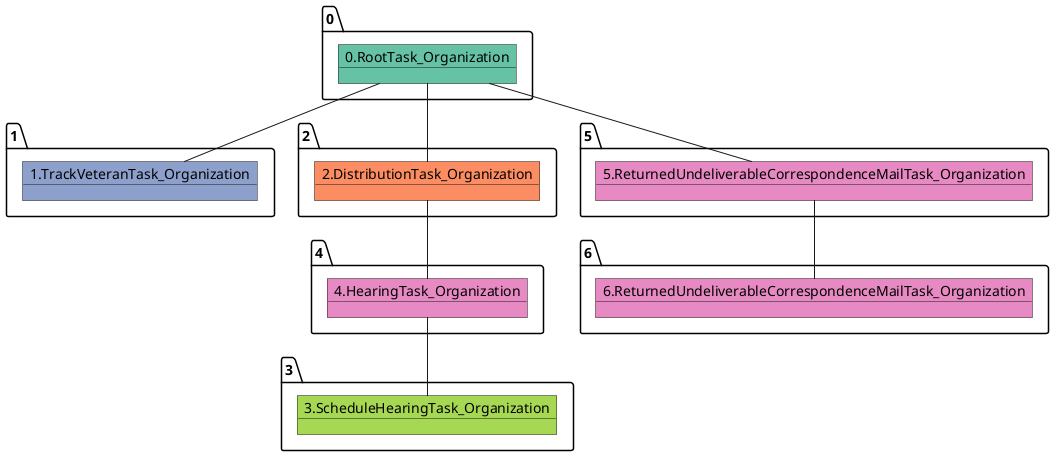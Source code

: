 @startuml
object 0.RootTask_Organization #66c2a5
object 1.TrackVeteranTask_Organization #8da0cb
object 2.DistributionTask_Organization #fc8d62
object 3.ScheduleHearingTask_Organization #a6d854
object 4.HearingTask_Organization #e78ac3
object 5.ReturnedUndeliverableCorrespondenceMailTask_Organization #e78ac3
object 6.ReturnedUndeliverableCorrespondenceMailTask_Organization #e78ac3
0.RootTask_Organization -- 1.TrackVeteranTask_Organization
0.RootTask_Organization -- 2.DistributionTask_Organization
4.HearingTask_Organization -- 3.ScheduleHearingTask_Organization
2.DistributionTask_Organization -- 4.HearingTask_Organization
0.RootTask_Organization -- 5.ReturnedUndeliverableCorrespondenceMailTask_Organization
5.ReturnedUndeliverableCorrespondenceMailTask_Organization -- 6.ReturnedUndeliverableCorrespondenceMailTask_Organization
@enduml
